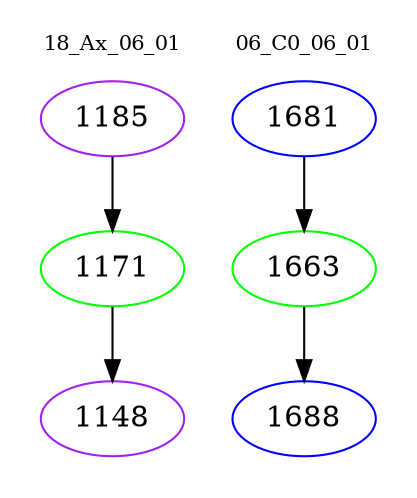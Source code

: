 digraph{
subgraph cluster_0 {
color = white
label = "18_Ax_06_01";
fontsize=10;
T0_1185 [label="1185", color="purple"]
T0_1185 -> T0_1171 [color="black"]
T0_1171 [label="1171", color="green"]
T0_1171 -> T0_1148 [color="black"]
T0_1148 [label="1148", color="purple"]
}
subgraph cluster_1 {
color = white
label = "06_C0_06_01";
fontsize=10;
T1_1681 [label="1681", color="blue"]
T1_1681 -> T1_1663 [color="black"]
T1_1663 [label="1663", color="green"]
T1_1663 -> T1_1688 [color="black"]
T1_1688 [label="1688", color="blue"]
}
}
